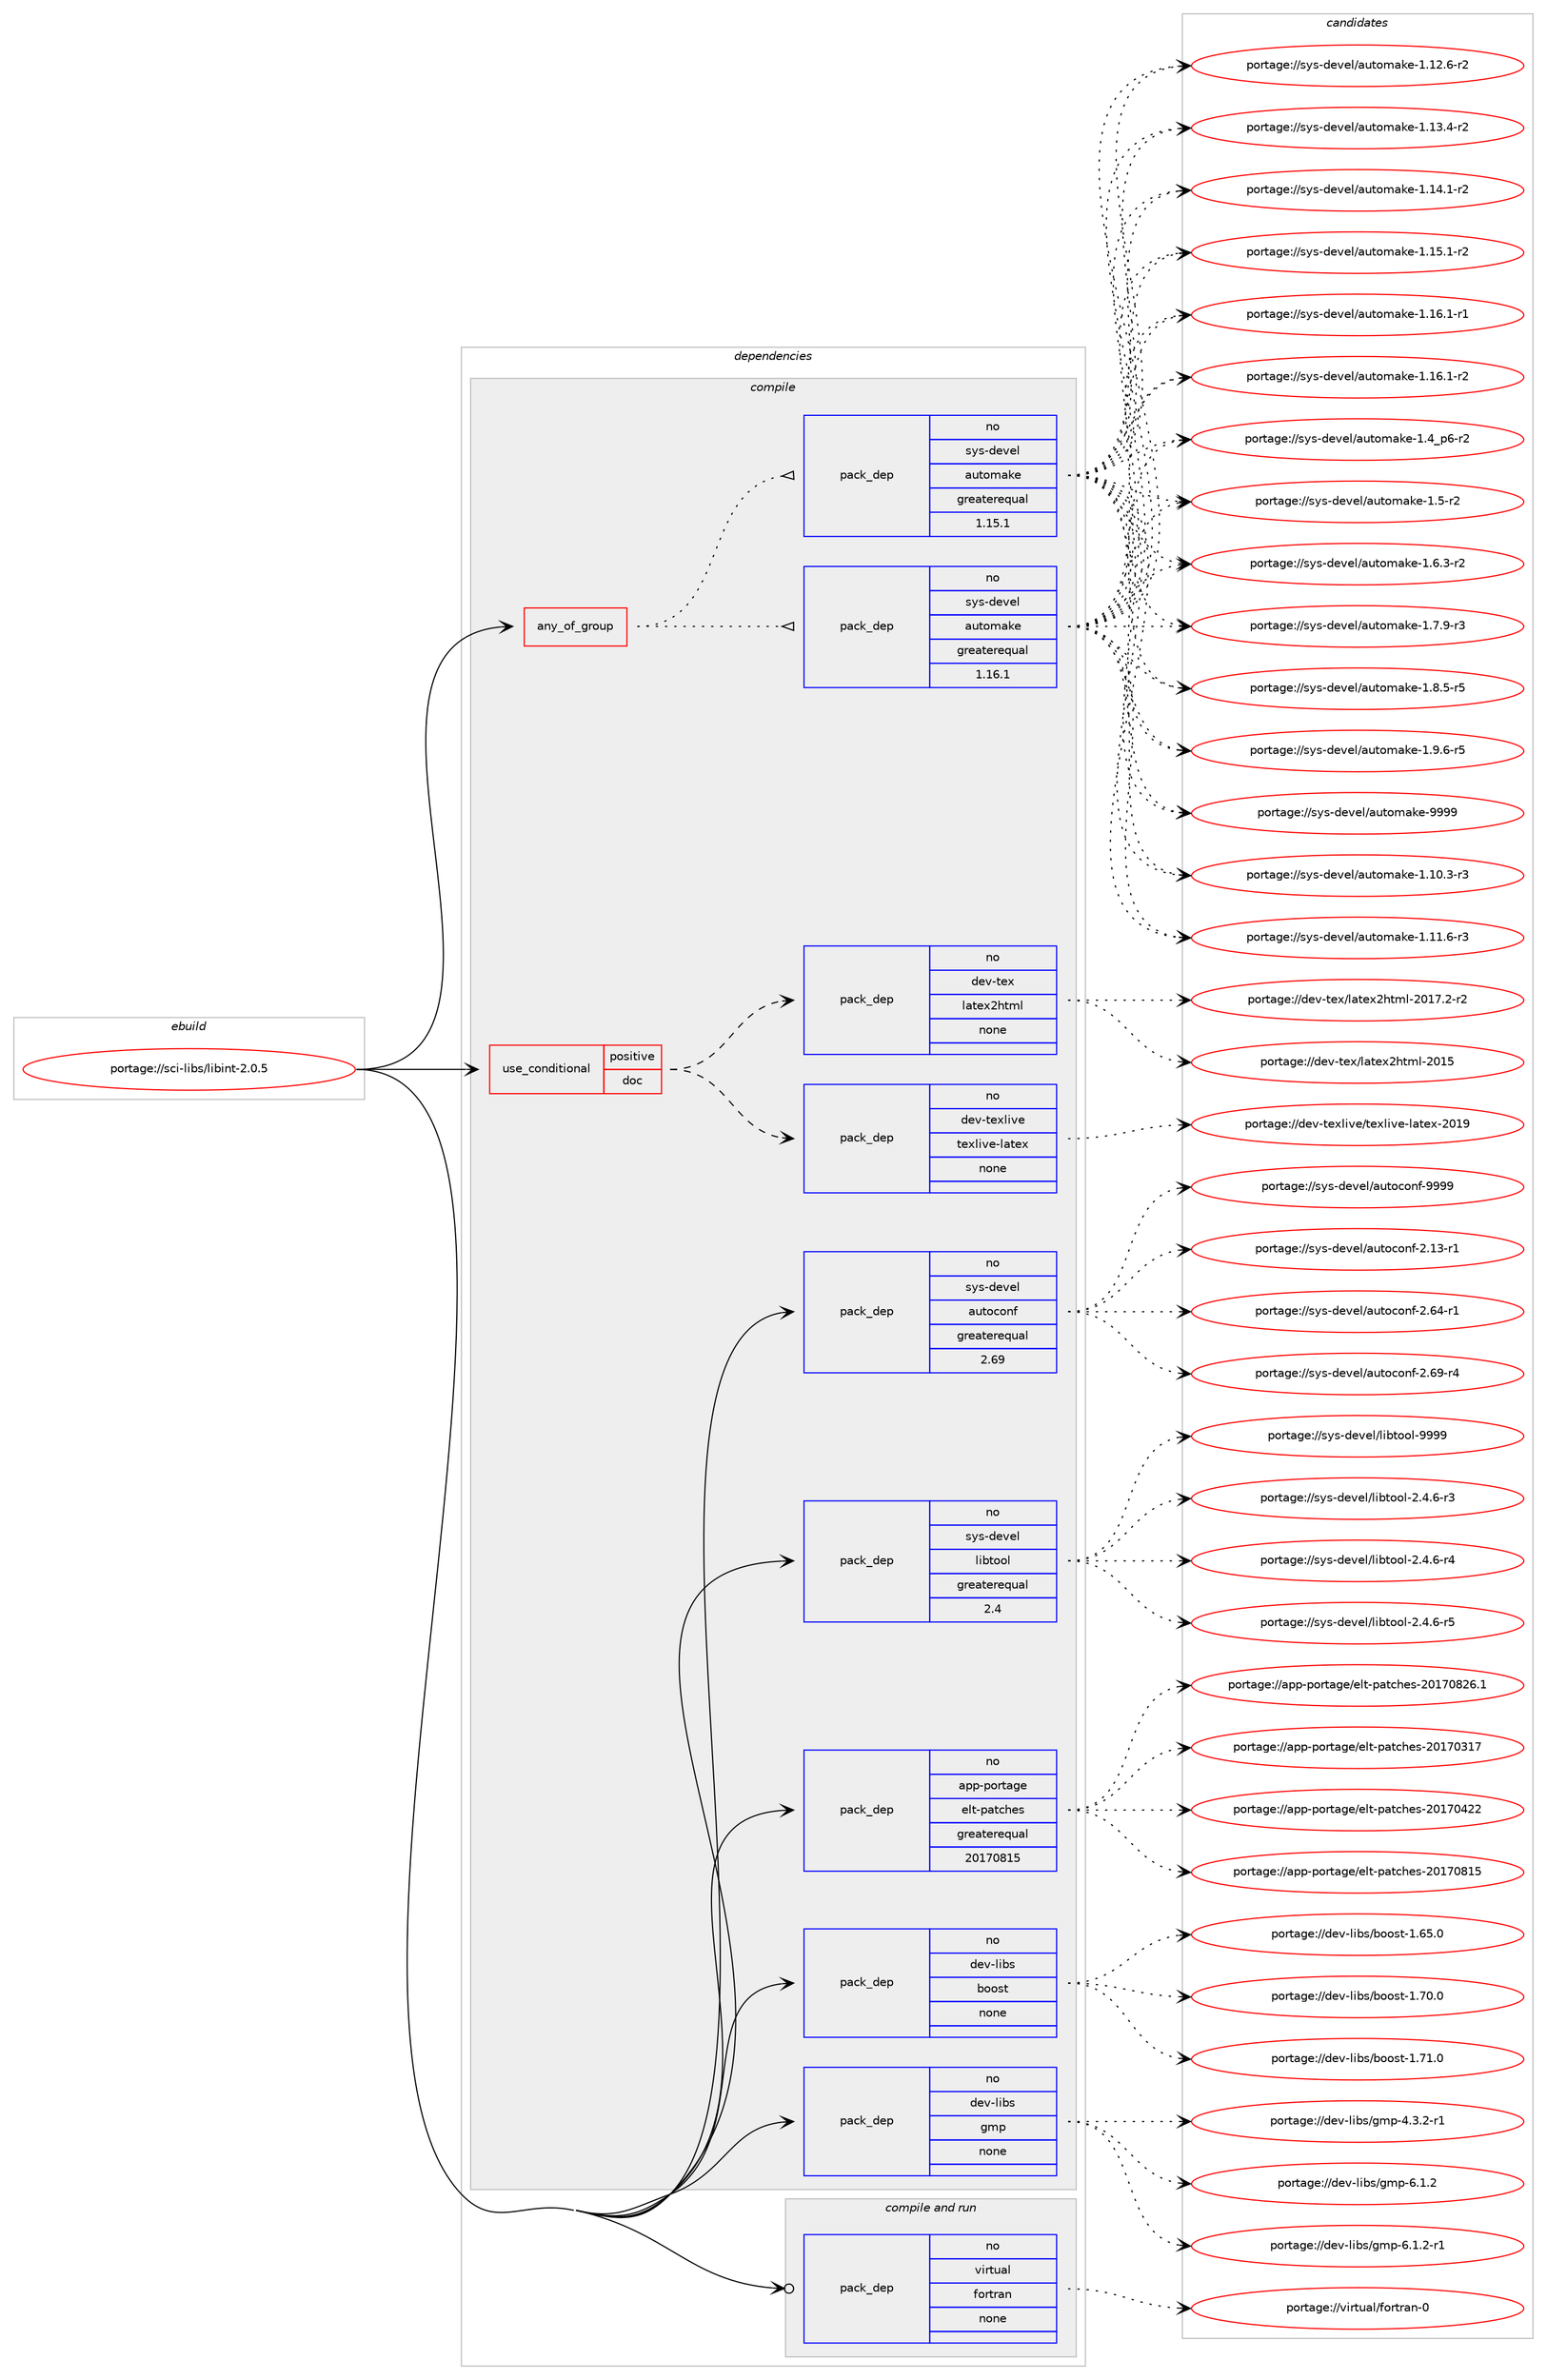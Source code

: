 digraph prolog {

# *************
# Graph options
# *************

newrank=true;
concentrate=true;
compound=true;
graph [rankdir=LR,fontname=Helvetica,fontsize=10,ranksep=1.5];#, ranksep=2.5, nodesep=0.2];
edge  [arrowhead=vee];
node  [fontname=Helvetica,fontsize=10];

# **********
# The ebuild
# **********

subgraph cluster_leftcol {
color=gray;
rank=same;
label=<<i>ebuild</i>>;
id [label="portage://sci-libs/libint-2.0.5", color=red, width=4, href="../sci-libs/libint-2.0.5.svg"];
}

# ****************
# The dependencies
# ****************

subgraph cluster_midcol {
color=gray;
label=<<i>dependencies</i>>;
subgraph cluster_compile {
fillcolor="#eeeeee";
style=filled;
label=<<i>compile</i>>;
subgraph any6428 {
dependency390547 [label=<<TABLE BORDER="0" CELLBORDER="1" CELLSPACING="0" CELLPADDING="4"><TR><TD CELLPADDING="10">any_of_group</TD></TR></TABLE>>, shape=none, color=red];subgraph pack287243 {
dependency390548 [label=<<TABLE BORDER="0" CELLBORDER="1" CELLSPACING="0" CELLPADDING="4" WIDTH="220"><TR><TD ROWSPAN="6" CELLPADDING="30">pack_dep</TD></TR><TR><TD WIDTH="110">no</TD></TR><TR><TD>sys-devel</TD></TR><TR><TD>automake</TD></TR><TR><TD>greaterequal</TD></TR><TR><TD>1.16.1</TD></TR></TABLE>>, shape=none, color=blue];
}
dependency390547:e -> dependency390548:w [weight=20,style="dotted",arrowhead="oinv"];
subgraph pack287244 {
dependency390549 [label=<<TABLE BORDER="0" CELLBORDER="1" CELLSPACING="0" CELLPADDING="4" WIDTH="220"><TR><TD ROWSPAN="6" CELLPADDING="30">pack_dep</TD></TR><TR><TD WIDTH="110">no</TD></TR><TR><TD>sys-devel</TD></TR><TR><TD>automake</TD></TR><TR><TD>greaterequal</TD></TR><TR><TD>1.15.1</TD></TR></TABLE>>, shape=none, color=blue];
}
dependency390547:e -> dependency390549:w [weight=20,style="dotted",arrowhead="oinv"];
}
id:e -> dependency390547:w [weight=20,style="solid",arrowhead="vee"];
subgraph cond96670 {
dependency390550 [label=<<TABLE BORDER="0" CELLBORDER="1" CELLSPACING="0" CELLPADDING="4"><TR><TD ROWSPAN="3" CELLPADDING="10">use_conditional</TD></TR><TR><TD>positive</TD></TR><TR><TD>doc</TD></TR></TABLE>>, shape=none, color=red];
subgraph pack287245 {
dependency390551 [label=<<TABLE BORDER="0" CELLBORDER="1" CELLSPACING="0" CELLPADDING="4" WIDTH="220"><TR><TD ROWSPAN="6" CELLPADDING="30">pack_dep</TD></TR><TR><TD WIDTH="110">no</TD></TR><TR><TD>dev-texlive</TD></TR><TR><TD>texlive-latex</TD></TR><TR><TD>none</TD></TR><TR><TD></TD></TR></TABLE>>, shape=none, color=blue];
}
dependency390550:e -> dependency390551:w [weight=20,style="dashed",arrowhead="vee"];
subgraph pack287246 {
dependency390552 [label=<<TABLE BORDER="0" CELLBORDER="1" CELLSPACING="0" CELLPADDING="4" WIDTH="220"><TR><TD ROWSPAN="6" CELLPADDING="30">pack_dep</TD></TR><TR><TD WIDTH="110">no</TD></TR><TR><TD>dev-tex</TD></TR><TR><TD>latex2html</TD></TR><TR><TD>none</TD></TR><TR><TD></TD></TR></TABLE>>, shape=none, color=blue];
}
dependency390550:e -> dependency390552:w [weight=20,style="dashed",arrowhead="vee"];
}
id:e -> dependency390550:w [weight=20,style="solid",arrowhead="vee"];
subgraph pack287247 {
dependency390553 [label=<<TABLE BORDER="0" CELLBORDER="1" CELLSPACING="0" CELLPADDING="4" WIDTH="220"><TR><TD ROWSPAN="6" CELLPADDING="30">pack_dep</TD></TR><TR><TD WIDTH="110">no</TD></TR><TR><TD>app-portage</TD></TR><TR><TD>elt-patches</TD></TR><TR><TD>greaterequal</TD></TR><TR><TD>20170815</TD></TR></TABLE>>, shape=none, color=blue];
}
id:e -> dependency390553:w [weight=20,style="solid",arrowhead="vee"];
subgraph pack287248 {
dependency390554 [label=<<TABLE BORDER="0" CELLBORDER="1" CELLSPACING="0" CELLPADDING="4" WIDTH="220"><TR><TD ROWSPAN="6" CELLPADDING="30">pack_dep</TD></TR><TR><TD WIDTH="110">no</TD></TR><TR><TD>dev-libs</TD></TR><TR><TD>boost</TD></TR><TR><TD>none</TD></TR><TR><TD></TD></TR></TABLE>>, shape=none, color=blue];
}
id:e -> dependency390554:w [weight=20,style="solid",arrowhead="vee"];
subgraph pack287249 {
dependency390555 [label=<<TABLE BORDER="0" CELLBORDER="1" CELLSPACING="0" CELLPADDING="4" WIDTH="220"><TR><TD ROWSPAN="6" CELLPADDING="30">pack_dep</TD></TR><TR><TD WIDTH="110">no</TD></TR><TR><TD>dev-libs</TD></TR><TR><TD>gmp</TD></TR><TR><TD>none</TD></TR><TR><TD></TD></TR></TABLE>>, shape=none, color=blue];
}
id:e -> dependency390555:w [weight=20,style="solid",arrowhead="vee"];
subgraph pack287250 {
dependency390556 [label=<<TABLE BORDER="0" CELLBORDER="1" CELLSPACING="0" CELLPADDING="4" WIDTH="220"><TR><TD ROWSPAN="6" CELLPADDING="30">pack_dep</TD></TR><TR><TD WIDTH="110">no</TD></TR><TR><TD>sys-devel</TD></TR><TR><TD>autoconf</TD></TR><TR><TD>greaterequal</TD></TR><TR><TD>2.69</TD></TR></TABLE>>, shape=none, color=blue];
}
id:e -> dependency390556:w [weight=20,style="solid",arrowhead="vee"];
subgraph pack287251 {
dependency390557 [label=<<TABLE BORDER="0" CELLBORDER="1" CELLSPACING="0" CELLPADDING="4" WIDTH="220"><TR><TD ROWSPAN="6" CELLPADDING="30">pack_dep</TD></TR><TR><TD WIDTH="110">no</TD></TR><TR><TD>sys-devel</TD></TR><TR><TD>libtool</TD></TR><TR><TD>greaterequal</TD></TR><TR><TD>2.4</TD></TR></TABLE>>, shape=none, color=blue];
}
id:e -> dependency390557:w [weight=20,style="solid",arrowhead="vee"];
}
subgraph cluster_compileandrun {
fillcolor="#eeeeee";
style=filled;
label=<<i>compile and run</i>>;
subgraph pack287252 {
dependency390558 [label=<<TABLE BORDER="0" CELLBORDER="1" CELLSPACING="0" CELLPADDING="4" WIDTH="220"><TR><TD ROWSPAN="6" CELLPADDING="30">pack_dep</TD></TR><TR><TD WIDTH="110">no</TD></TR><TR><TD>virtual</TD></TR><TR><TD>fortran</TD></TR><TR><TD>none</TD></TR><TR><TD></TD></TR></TABLE>>, shape=none, color=blue];
}
id:e -> dependency390558:w [weight=20,style="solid",arrowhead="odotvee"];
}
subgraph cluster_run {
fillcolor="#eeeeee";
style=filled;
label=<<i>run</i>>;
}
}

# **************
# The candidates
# **************

subgraph cluster_choices {
rank=same;
color=gray;
label=<<i>candidates</i>>;

subgraph choice287243 {
color=black;
nodesep=1;
choiceportage11512111545100101118101108479711711611110997107101454946494846514511451 [label="portage://sys-devel/automake-1.10.3-r3", color=red, width=4,href="../sys-devel/automake-1.10.3-r3.svg"];
choiceportage11512111545100101118101108479711711611110997107101454946494946544511451 [label="portage://sys-devel/automake-1.11.6-r3", color=red, width=4,href="../sys-devel/automake-1.11.6-r3.svg"];
choiceportage11512111545100101118101108479711711611110997107101454946495046544511450 [label="portage://sys-devel/automake-1.12.6-r2", color=red, width=4,href="../sys-devel/automake-1.12.6-r2.svg"];
choiceportage11512111545100101118101108479711711611110997107101454946495146524511450 [label="portage://sys-devel/automake-1.13.4-r2", color=red, width=4,href="../sys-devel/automake-1.13.4-r2.svg"];
choiceportage11512111545100101118101108479711711611110997107101454946495246494511450 [label="portage://sys-devel/automake-1.14.1-r2", color=red, width=4,href="../sys-devel/automake-1.14.1-r2.svg"];
choiceportage11512111545100101118101108479711711611110997107101454946495346494511450 [label="portage://sys-devel/automake-1.15.1-r2", color=red, width=4,href="../sys-devel/automake-1.15.1-r2.svg"];
choiceportage11512111545100101118101108479711711611110997107101454946495446494511449 [label="portage://sys-devel/automake-1.16.1-r1", color=red, width=4,href="../sys-devel/automake-1.16.1-r1.svg"];
choiceportage11512111545100101118101108479711711611110997107101454946495446494511450 [label="portage://sys-devel/automake-1.16.1-r2", color=red, width=4,href="../sys-devel/automake-1.16.1-r2.svg"];
choiceportage115121115451001011181011084797117116111109971071014549465295112544511450 [label="portage://sys-devel/automake-1.4_p6-r2", color=red, width=4,href="../sys-devel/automake-1.4_p6-r2.svg"];
choiceportage11512111545100101118101108479711711611110997107101454946534511450 [label="portage://sys-devel/automake-1.5-r2", color=red, width=4,href="../sys-devel/automake-1.5-r2.svg"];
choiceportage115121115451001011181011084797117116111109971071014549465446514511450 [label="portage://sys-devel/automake-1.6.3-r2", color=red, width=4,href="../sys-devel/automake-1.6.3-r2.svg"];
choiceportage115121115451001011181011084797117116111109971071014549465546574511451 [label="portage://sys-devel/automake-1.7.9-r3", color=red, width=4,href="../sys-devel/automake-1.7.9-r3.svg"];
choiceportage115121115451001011181011084797117116111109971071014549465646534511453 [label="portage://sys-devel/automake-1.8.5-r5", color=red, width=4,href="../sys-devel/automake-1.8.5-r5.svg"];
choiceportage115121115451001011181011084797117116111109971071014549465746544511453 [label="portage://sys-devel/automake-1.9.6-r5", color=red, width=4,href="../sys-devel/automake-1.9.6-r5.svg"];
choiceportage115121115451001011181011084797117116111109971071014557575757 [label="portage://sys-devel/automake-9999", color=red, width=4,href="../sys-devel/automake-9999.svg"];
dependency390548:e -> choiceportage11512111545100101118101108479711711611110997107101454946494846514511451:w [style=dotted,weight="100"];
dependency390548:e -> choiceportage11512111545100101118101108479711711611110997107101454946494946544511451:w [style=dotted,weight="100"];
dependency390548:e -> choiceportage11512111545100101118101108479711711611110997107101454946495046544511450:w [style=dotted,weight="100"];
dependency390548:e -> choiceportage11512111545100101118101108479711711611110997107101454946495146524511450:w [style=dotted,weight="100"];
dependency390548:e -> choiceportage11512111545100101118101108479711711611110997107101454946495246494511450:w [style=dotted,weight="100"];
dependency390548:e -> choiceportage11512111545100101118101108479711711611110997107101454946495346494511450:w [style=dotted,weight="100"];
dependency390548:e -> choiceportage11512111545100101118101108479711711611110997107101454946495446494511449:w [style=dotted,weight="100"];
dependency390548:e -> choiceportage11512111545100101118101108479711711611110997107101454946495446494511450:w [style=dotted,weight="100"];
dependency390548:e -> choiceportage115121115451001011181011084797117116111109971071014549465295112544511450:w [style=dotted,weight="100"];
dependency390548:e -> choiceportage11512111545100101118101108479711711611110997107101454946534511450:w [style=dotted,weight="100"];
dependency390548:e -> choiceportage115121115451001011181011084797117116111109971071014549465446514511450:w [style=dotted,weight="100"];
dependency390548:e -> choiceportage115121115451001011181011084797117116111109971071014549465546574511451:w [style=dotted,weight="100"];
dependency390548:e -> choiceportage115121115451001011181011084797117116111109971071014549465646534511453:w [style=dotted,weight="100"];
dependency390548:e -> choiceportage115121115451001011181011084797117116111109971071014549465746544511453:w [style=dotted,weight="100"];
dependency390548:e -> choiceportage115121115451001011181011084797117116111109971071014557575757:w [style=dotted,weight="100"];
}
subgraph choice287244 {
color=black;
nodesep=1;
choiceportage11512111545100101118101108479711711611110997107101454946494846514511451 [label="portage://sys-devel/automake-1.10.3-r3", color=red, width=4,href="../sys-devel/automake-1.10.3-r3.svg"];
choiceportage11512111545100101118101108479711711611110997107101454946494946544511451 [label="portage://sys-devel/automake-1.11.6-r3", color=red, width=4,href="../sys-devel/automake-1.11.6-r3.svg"];
choiceportage11512111545100101118101108479711711611110997107101454946495046544511450 [label="portage://sys-devel/automake-1.12.6-r2", color=red, width=4,href="../sys-devel/automake-1.12.6-r2.svg"];
choiceportage11512111545100101118101108479711711611110997107101454946495146524511450 [label="portage://sys-devel/automake-1.13.4-r2", color=red, width=4,href="../sys-devel/automake-1.13.4-r2.svg"];
choiceportage11512111545100101118101108479711711611110997107101454946495246494511450 [label="portage://sys-devel/automake-1.14.1-r2", color=red, width=4,href="../sys-devel/automake-1.14.1-r2.svg"];
choiceportage11512111545100101118101108479711711611110997107101454946495346494511450 [label="portage://sys-devel/automake-1.15.1-r2", color=red, width=4,href="../sys-devel/automake-1.15.1-r2.svg"];
choiceportage11512111545100101118101108479711711611110997107101454946495446494511449 [label="portage://sys-devel/automake-1.16.1-r1", color=red, width=4,href="../sys-devel/automake-1.16.1-r1.svg"];
choiceportage11512111545100101118101108479711711611110997107101454946495446494511450 [label="portage://sys-devel/automake-1.16.1-r2", color=red, width=4,href="../sys-devel/automake-1.16.1-r2.svg"];
choiceportage115121115451001011181011084797117116111109971071014549465295112544511450 [label="portage://sys-devel/automake-1.4_p6-r2", color=red, width=4,href="../sys-devel/automake-1.4_p6-r2.svg"];
choiceportage11512111545100101118101108479711711611110997107101454946534511450 [label="portage://sys-devel/automake-1.5-r2", color=red, width=4,href="../sys-devel/automake-1.5-r2.svg"];
choiceportage115121115451001011181011084797117116111109971071014549465446514511450 [label="portage://sys-devel/automake-1.6.3-r2", color=red, width=4,href="../sys-devel/automake-1.6.3-r2.svg"];
choiceportage115121115451001011181011084797117116111109971071014549465546574511451 [label="portage://sys-devel/automake-1.7.9-r3", color=red, width=4,href="../sys-devel/automake-1.7.9-r3.svg"];
choiceportage115121115451001011181011084797117116111109971071014549465646534511453 [label="portage://sys-devel/automake-1.8.5-r5", color=red, width=4,href="../sys-devel/automake-1.8.5-r5.svg"];
choiceportage115121115451001011181011084797117116111109971071014549465746544511453 [label="portage://sys-devel/automake-1.9.6-r5", color=red, width=4,href="../sys-devel/automake-1.9.6-r5.svg"];
choiceportage115121115451001011181011084797117116111109971071014557575757 [label="portage://sys-devel/automake-9999", color=red, width=4,href="../sys-devel/automake-9999.svg"];
dependency390549:e -> choiceportage11512111545100101118101108479711711611110997107101454946494846514511451:w [style=dotted,weight="100"];
dependency390549:e -> choiceportage11512111545100101118101108479711711611110997107101454946494946544511451:w [style=dotted,weight="100"];
dependency390549:e -> choiceportage11512111545100101118101108479711711611110997107101454946495046544511450:w [style=dotted,weight="100"];
dependency390549:e -> choiceportage11512111545100101118101108479711711611110997107101454946495146524511450:w [style=dotted,weight="100"];
dependency390549:e -> choiceportage11512111545100101118101108479711711611110997107101454946495246494511450:w [style=dotted,weight="100"];
dependency390549:e -> choiceportage11512111545100101118101108479711711611110997107101454946495346494511450:w [style=dotted,weight="100"];
dependency390549:e -> choiceportage11512111545100101118101108479711711611110997107101454946495446494511449:w [style=dotted,weight="100"];
dependency390549:e -> choiceportage11512111545100101118101108479711711611110997107101454946495446494511450:w [style=dotted,weight="100"];
dependency390549:e -> choiceportage115121115451001011181011084797117116111109971071014549465295112544511450:w [style=dotted,weight="100"];
dependency390549:e -> choiceportage11512111545100101118101108479711711611110997107101454946534511450:w [style=dotted,weight="100"];
dependency390549:e -> choiceportage115121115451001011181011084797117116111109971071014549465446514511450:w [style=dotted,weight="100"];
dependency390549:e -> choiceportage115121115451001011181011084797117116111109971071014549465546574511451:w [style=dotted,weight="100"];
dependency390549:e -> choiceportage115121115451001011181011084797117116111109971071014549465646534511453:w [style=dotted,weight="100"];
dependency390549:e -> choiceportage115121115451001011181011084797117116111109971071014549465746544511453:w [style=dotted,weight="100"];
dependency390549:e -> choiceportage115121115451001011181011084797117116111109971071014557575757:w [style=dotted,weight="100"];
}
subgraph choice287245 {
color=black;
nodesep=1;
choiceportage100101118451161011201081051181014711610112010810511810145108971161011204550484957 [label="portage://dev-texlive/texlive-latex-2019", color=red, width=4,href="../dev-texlive/texlive-latex-2019.svg"];
dependency390551:e -> choiceportage100101118451161011201081051181014711610112010810511810145108971161011204550484957:w [style=dotted,weight="100"];
}
subgraph choice287246 {
color=black;
nodesep=1;
choiceportage100101118451161011204710897116101120501041161091084550484953 [label="portage://dev-tex/latex2html-2015", color=red, width=4,href="../dev-tex/latex2html-2015.svg"];
choiceportage10010111845116101120471089711610112050104116109108455048495546504511450 [label="portage://dev-tex/latex2html-2017.2-r2", color=red, width=4,href="../dev-tex/latex2html-2017.2-r2.svg"];
dependency390552:e -> choiceportage100101118451161011204710897116101120501041161091084550484953:w [style=dotted,weight="100"];
dependency390552:e -> choiceportage10010111845116101120471089711610112050104116109108455048495546504511450:w [style=dotted,weight="100"];
}
subgraph choice287247 {
color=black;
nodesep=1;
choiceportage97112112451121111141169710310147101108116451129711699104101115455048495548514955 [label="portage://app-portage/elt-patches-20170317", color=red, width=4,href="../app-portage/elt-patches-20170317.svg"];
choiceportage97112112451121111141169710310147101108116451129711699104101115455048495548525050 [label="portage://app-portage/elt-patches-20170422", color=red, width=4,href="../app-portage/elt-patches-20170422.svg"];
choiceportage97112112451121111141169710310147101108116451129711699104101115455048495548564953 [label="portage://app-portage/elt-patches-20170815", color=red, width=4,href="../app-portage/elt-patches-20170815.svg"];
choiceportage971121124511211111411697103101471011081164511297116991041011154550484955485650544649 [label="portage://app-portage/elt-patches-20170826.1", color=red, width=4,href="../app-portage/elt-patches-20170826.1.svg"];
dependency390553:e -> choiceportage97112112451121111141169710310147101108116451129711699104101115455048495548514955:w [style=dotted,weight="100"];
dependency390553:e -> choiceportage97112112451121111141169710310147101108116451129711699104101115455048495548525050:w [style=dotted,weight="100"];
dependency390553:e -> choiceportage97112112451121111141169710310147101108116451129711699104101115455048495548564953:w [style=dotted,weight="100"];
dependency390553:e -> choiceportage971121124511211111411697103101471011081164511297116991041011154550484955485650544649:w [style=dotted,weight="100"];
}
subgraph choice287248 {
color=black;
nodesep=1;
choiceportage1001011184510810598115479811111111511645494654534648 [label="portage://dev-libs/boost-1.65.0", color=red, width=4,href="../dev-libs/boost-1.65.0.svg"];
choiceportage1001011184510810598115479811111111511645494655484648 [label="portage://dev-libs/boost-1.70.0", color=red, width=4,href="../dev-libs/boost-1.70.0.svg"];
choiceportage1001011184510810598115479811111111511645494655494648 [label="portage://dev-libs/boost-1.71.0", color=red, width=4,href="../dev-libs/boost-1.71.0.svg"];
dependency390554:e -> choiceportage1001011184510810598115479811111111511645494654534648:w [style=dotted,weight="100"];
dependency390554:e -> choiceportage1001011184510810598115479811111111511645494655484648:w [style=dotted,weight="100"];
dependency390554:e -> choiceportage1001011184510810598115479811111111511645494655494648:w [style=dotted,weight="100"];
}
subgraph choice287249 {
color=black;
nodesep=1;
choiceportage1001011184510810598115471031091124552465146504511449 [label="portage://dev-libs/gmp-4.3.2-r1", color=red, width=4,href="../dev-libs/gmp-4.3.2-r1.svg"];
choiceportage100101118451081059811547103109112455446494650 [label="portage://dev-libs/gmp-6.1.2", color=red, width=4,href="../dev-libs/gmp-6.1.2.svg"];
choiceportage1001011184510810598115471031091124554464946504511449 [label="portage://dev-libs/gmp-6.1.2-r1", color=red, width=4,href="../dev-libs/gmp-6.1.2-r1.svg"];
dependency390555:e -> choiceportage1001011184510810598115471031091124552465146504511449:w [style=dotted,weight="100"];
dependency390555:e -> choiceportage100101118451081059811547103109112455446494650:w [style=dotted,weight="100"];
dependency390555:e -> choiceportage1001011184510810598115471031091124554464946504511449:w [style=dotted,weight="100"];
}
subgraph choice287250 {
color=black;
nodesep=1;
choiceportage1151211154510010111810110847971171161119911111010245504649514511449 [label="portage://sys-devel/autoconf-2.13-r1", color=red, width=4,href="../sys-devel/autoconf-2.13-r1.svg"];
choiceportage1151211154510010111810110847971171161119911111010245504654524511449 [label="portage://sys-devel/autoconf-2.64-r1", color=red, width=4,href="../sys-devel/autoconf-2.64-r1.svg"];
choiceportage1151211154510010111810110847971171161119911111010245504654574511452 [label="portage://sys-devel/autoconf-2.69-r4", color=red, width=4,href="../sys-devel/autoconf-2.69-r4.svg"];
choiceportage115121115451001011181011084797117116111991111101024557575757 [label="portage://sys-devel/autoconf-9999", color=red, width=4,href="../sys-devel/autoconf-9999.svg"];
dependency390556:e -> choiceportage1151211154510010111810110847971171161119911111010245504649514511449:w [style=dotted,weight="100"];
dependency390556:e -> choiceportage1151211154510010111810110847971171161119911111010245504654524511449:w [style=dotted,weight="100"];
dependency390556:e -> choiceportage1151211154510010111810110847971171161119911111010245504654574511452:w [style=dotted,weight="100"];
dependency390556:e -> choiceportage115121115451001011181011084797117116111991111101024557575757:w [style=dotted,weight="100"];
}
subgraph choice287251 {
color=black;
nodesep=1;
choiceportage1151211154510010111810110847108105981161111111084550465246544511451 [label="portage://sys-devel/libtool-2.4.6-r3", color=red, width=4,href="../sys-devel/libtool-2.4.6-r3.svg"];
choiceportage1151211154510010111810110847108105981161111111084550465246544511452 [label="portage://sys-devel/libtool-2.4.6-r4", color=red, width=4,href="../sys-devel/libtool-2.4.6-r4.svg"];
choiceportage1151211154510010111810110847108105981161111111084550465246544511453 [label="portage://sys-devel/libtool-2.4.6-r5", color=red, width=4,href="../sys-devel/libtool-2.4.6-r5.svg"];
choiceportage1151211154510010111810110847108105981161111111084557575757 [label="portage://sys-devel/libtool-9999", color=red, width=4,href="../sys-devel/libtool-9999.svg"];
dependency390557:e -> choiceportage1151211154510010111810110847108105981161111111084550465246544511451:w [style=dotted,weight="100"];
dependency390557:e -> choiceportage1151211154510010111810110847108105981161111111084550465246544511452:w [style=dotted,weight="100"];
dependency390557:e -> choiceportage1151211154510010111810110847108105981161111111084550465246544511453:w [style=dotted,weight="100"];
dependency390557:e -> choiceportage1151211154510010111810110847108105981161111111084557575757:w [style=dotted,weight="100"];
}
subgraph choice287252 {
color=black;
nodesep=1;
choiceportage1181051141161179710847102111114116114971104548 [label="portage://virtual/fortran-0", color=red, width=4,href="../virtual/fortran-0.svg"];
dependency390558:e -> choiceportage1181051141161179710847102111114116114971104548:w [style=dotted,weight="100"];
}
}

}
